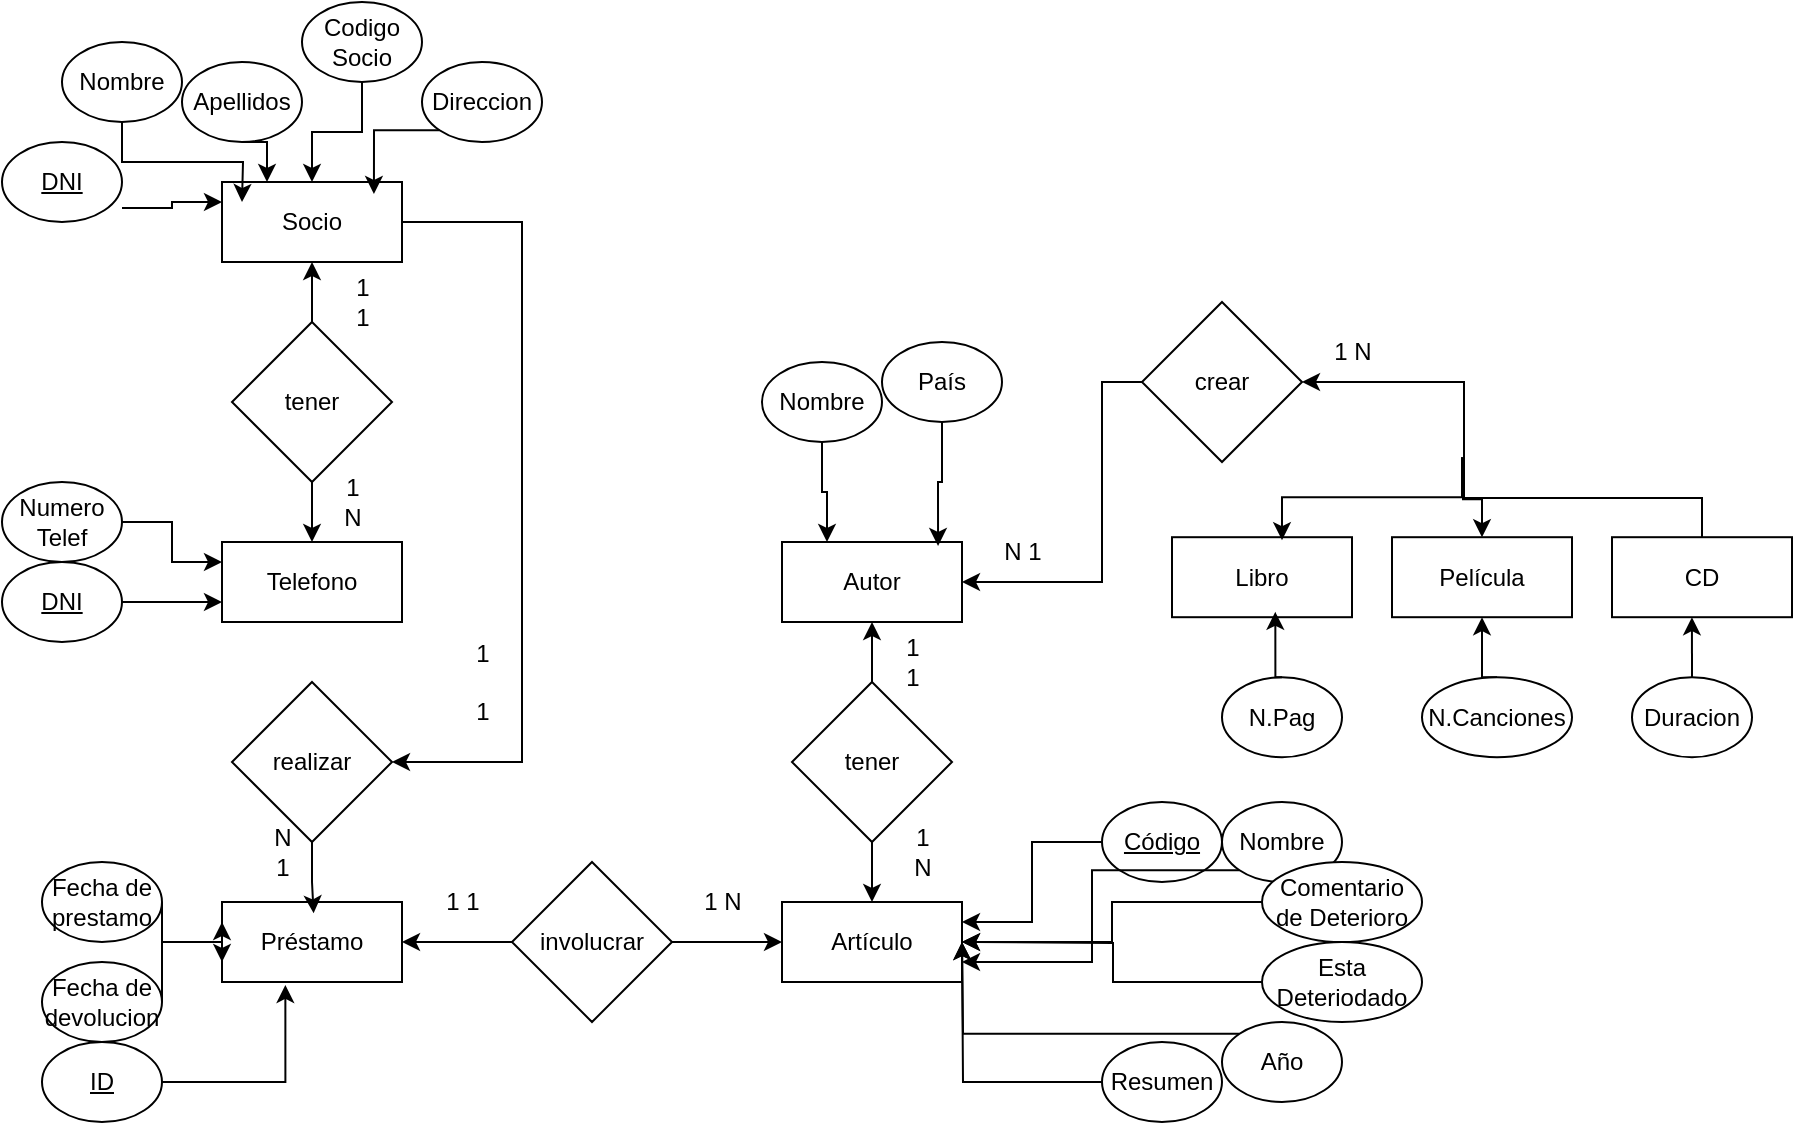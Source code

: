 <mxfile version="22.0.4" type="github">
  <diagram id="R2lEEEUBdFMjLlhIrx00" name="Page-1">
    <mxGraphModel dx="1195" dy="683" grid="1" gridSize="10" guides="1" tooltips="1" connect="1" arrows="1" fold="1" page="1" pageScale="1" pageWidth="850" pageHeight="1100" math="0" shadow="0" extFonts="Permanent Marker^https://fonts.googleapis.com/css?family=Permanent+Marker">
      <root>
        <mxCell id="0" />
        <mxCell id="1" parent="0" />
        <mxCell id="sgaFnyZZiUt3jDesd7pH-22" style="edgeStyle=orthogonalEdgeStyle;rounded=0;orthogonalLoop=1;jettySize=auto;html=1;exitX=1;exitY=0.5;exitDx=0;exitDy=0;entryX=1;entryY=0.5;entryDx=0;entryDy=0;" edge="1" parent="1" source="E6m6vIRPyxe-GZxMIqmL-1" target="E6m6vIRPyxe-GZxMIqmL-11">
          <mxGeometry relative="1" as="geometry">
            <Array as="points">
              <mxPoint x="350" y="250" />
              <mxPoint x="350" y="520" />
            </Array>
          </mxGeometry>
        </mxCell>
        <mxCell id="E6m6vIRPyxe-GZxMIqmL-1" value="Socio" style="rounded=0;whiteSpace=wrap;html=1;" parent="1" vertex="1">
          <mxGeometry x="200" y="230" width="90" height="40" as="geometry" />
        </mxCell>
        <mxCell id="E6m6vIRPyxe-GZxMIqmL-2" value="Telefono" style="rounded=0;whiteSpace=wrap;html=1;" parent="1" vertex="1">
          <mxGeometry x="200" y="410" width="90" height="40" as="geometry" />
        </mxCell>
        <mxCell id="E6m6vIRPyxe-GZxMIqmL-4" value="&lt;div&gt;Artículo&lt;/div&gt;" style="rounded=0;whiteSpace=wrap;html=1;" parent="1" vertex="1">
          <mxGeometry x="480" y="590" width="90" height="40" as="geometry" />
        </mxCell>
        <mxCell id="E6m6vIRPyxe-GZxMIqmL-5" value="Autor" style="rounded=0;whiteSpace=wrap;html=1;" parent="1" vertex="1">
          <mxGeometry x="480" y="410" width="90" height="40" as="geometry" />
        </mxCell>
        <mxCell id="E6m6vIRPyxe-GZxMIqmL-6" value="Libro" style="rounded=0;whiteSpace=wrap;html=1;" parent="1" vertex="1">
          <mxGeometry x="675" y="407.6" width="90" height="40" as="geometry" />
        </mxCell>
        <mxCell id="E6m6vIRPyxe-GZxMIqmL-7" value="CD" style="rounded=0;whiteSpace=wrap;html=1;" parent="1" vertex="1">
          <mxGeometry x="895" y="407.6" width="90" height="40" as="geometry" />
        </mxCell>
        <mxCell id="E6m6vIRPyxe-GZxMIqmL-8" value="Película" style="rounded=0;whiteSpace=wrap;html=1;" parent="1" vertex="1">
          <mxGeometry x="785" y="407.6" width="90" height="40" as="geometry" />
        </mxCell>
        <mxCell id="E6m6vIRPyxe-GZxMIqmL-9" value="Préstamo" style="rounded=0;whiteSpace=wrap;html=1;" parent="1" vertex="1">
          <mxGeometry x="200" y="590" width="90" height="40" as="geometry" />
        </mxCell>
        <mxCell id="sgaFnyZZiUt3jDesd7pH-12" style="edgeStyle=orthogonalEdgeStyle;rounded=0;orthogonalLoop=1;jettySize=auto;html=1;entryX=0.5;entryY=0;entryDx=0;entryDy=0;" edge="1" parent="1" source="E6m6vIRPyxe-GZxMIqmL-10" target="E6m6vIRPyxe-GZxMIqmL-2">
          <mxGeometry relative="1" as="geometry" />
        </mxCell>
        <mxCell id="sgaFnyZZiUt3jDesd7pH-13" style="edgeStyle=orthogonalEdgeStyle;rounded=0;orthogonalLoop=1;jettySize=auto;html=1;entryX=0.5;entryY=1;entryDx=0;entryDy=0;" edge="1" parent="1" source="E6m6vIRPyxe-GZxMIqmL-10" target="E6m6vIRPyxe-GZxMIqmL-1">
          <mxGeometry relative="1" as="geometry" />
        </mxCell>
        <mxCell id="E6m6vIRPyxe-GZxMIqmL-10" value="tener" style="rhombus;whiteSpace=wrap;html=1;" parent="1" vertex="1">
          <mxGeometry x="205" y="300" width="80" height="80" as="geometry" />
        </mxCell>
        <mxCell id="E6m6vIRPyxe-GZxMIqmL-11" value="realizar" style="rhombus;whiteSpace=wrap;html=1;" parent="1" vertex="1">
          <mxGeometry x="205" y="480" width="80" height="80" as="geometry" />
        </mxCell>
        <mxCell id="sgaFnyZZiUt3jDesd7pH-8" style="edgeStyle=orthogonalEdgeStyle;rounded=0;orthogonalLoop=1;jettySize=auto;html=1;exitX=1;exitY=0.5;exitDx=0;exitDy=0;entryX=0;entryY=0.5;entryDx=0;entryDy=0;" edge="1" parent="1" source="E6m6vIRPyxe-GZxMIqmL-12" target="E6m6vIRPyxe-GZxMIqmL-4">
          <mxGeometry relative="1" as="geometry" />
        </mxCell>
        <mxCell id="sgaFnyZZiUt3jDesd7pH-9" style="edgeStyle=orthogonalEdgeStyle;rounded=0;orthogonalLoop=1;jettySize=auto;html=1;entryX=1;entryY=0.5;entryDx=0;entryDy=0;" edge="1" parent="1" source="E6m6vIRPyxe-GZxMIqmL-12" target="E6m6vIRPyxe-GZxMIqmL-9">
          <mxGeometry relative="1" as="geometry" />
        </mxCell>
        <mxCell id="E6m6vIRPyxe-GZxMIqmL-12" value="involucrar" style="rhombus;whiteSpace=wrap;html=1;" parent="1" vertex="1">
          <mxGeometry x="345" y="570" width="80" height="80" as="geometry" />
        </mxCell>
        <mxCell id="sgaFnyZZiUt3jDesd7pH-6" style="edgeStyle=orthogonalEdgeStyle;rounded=0;orthogonalLoop=1;jettySize=auto;html=1;entryX=0.5;entryY=0;entryDx=0;entryDy=0;" edge="1" parent="1" source="E6m6vIRPyxe-GZxMIqmL-13" target="E6m6vIRPyxe-GZxMIqmL-4">
          <mxGeometry relative="1" as="geometry" />
        </mxCell>
        <mxCell id="sgaFnyZZiUt3jDesd7pH-7" style="edgeStyle=orthogonalEdgeStyle;rounded=0;orthogonalLoop=1;jettySize=auto;html=1;entryX=0.5;entryY=1;entryDx=0;entryDy=0;" edge="1" parent="1" source="E6m6vIRPyxe-GZxMIqmL-13" target="E6m6vIRPyxe-GZxMIqmL-5">
          <mxGeometry relative="1" as="geometry" />
        </mxCell>
        <mxCell id="E6m6vIRPyxe-GZxMIqmL-13" value="tener" style="rhombus;whiteSpace=wrap;html=1;" parent="1" vertex="1">
          <mxGeometry x="485" y="480" width="80" height="80" as="geometry" />
        </mxCell>
        <mxCell id="E6m6vIRPyxe-GZxMIqmL-19" style="edgeStyle=orthogonalEdgeStyle;rounded=0;orthogonalLoop=1;jettySize=auto;html=1;exitX=1;exitY=0.825;exitDx=0;exitDy=0;entryX=0;entryY=0.25;entryDx=0;entryDy=0;exitPerimeter=0;" parent="1" source="E6m6vIRPyxe-GZxMIqmL-24" target="E6m6vIRPyxe-GZxMIqmL-1" edge="1">
          <mxGeometry relative="1" as="geometry" />
        </mxCell>
        <mxCell id="E6m6vIRPyxe-GZxMIqmL-27" style="edgeStyle=orthogonalEdgeStyle;rounded=0;orthogonalLoop=1;jettySize=auto;html=1;exitX=1;exitY=0.5;exitDx=0;exitDy=0;entryX=0;entryY=0.75;entryDx=0;entryDy=0;" parent="1" source="E6m6vIRPyxe-GZxMIqmL-14" target="E6m6vIRPyxe-GZxMIqmL-2" edge="1">
          <mxGeometry relative="1" as="geometry" />
        </mxCell>
        <mxCell id="E6m6vIRPyxe-GZxMIqmL-14" value="DNI" style="ellipse;whiteSpace=wrap;html=1;fontStyle=4" parent="1" vertex="1">
          <mxGeometry x="90" y="420" width="60" height="40" as="geometry" />
        </mxCell>
        <mxCell id="E6m6vIRPyxe-GZxMIqmL-20" style="edgeStyle=orthogonalEdgeStyle;rounded=0;orthogonalLoop=1;jettySize=auto;html=1;exitX=0.5;exitY=1;exitDx=0;exitDy=0;" parent="1" source="E6m6vIRPyxe-GZxMIqmL-15" edge="1">
          <mxGeometry relative="1" as="geometry">
            <mxPoint x="210" y="240" as="targetPoint" />
          </mxGeometry>
        </mxCell>
        <mxCell id="E6m6vIRPyxe-GZxMIqmL-15" value="Nombre" style="ellipse;whiteSpace=wrap;html=1;" parent="1" vertex="1">
          <mxGeometry x="120" y="160" width="60" height="40" as="geometry" />
        </mxCell>
        <mxCell id="E6m6vIRPyxe-GZxMIqmL-21" style="edgeStyle=orthogonalEdgeStyle;rounded=0;orthogonalLoop=1;jettySize=auto;html=1;exitX=0.5;exitY=1;exitDx=0;exitDy=0;entryX=0.25;entryY=0;entryDx=0;entryDy=0;" parent="1" source="E6m6vIRPyxe-GZxMIqmL-16" target="E6m6vIRPyxe-GZxMIqmL-1" edge="1">
          <mxGeometry relative="1" as="geometry" />
        </mxCell>
        <mxCell id="E6m6vIRPyxe-GZxMIqmL-16" value="Apellidos" style="ellipse;whiteSpace=wrap;html=1;" parent="1" vertex="1">
          <mxGeometry x="180" y="170" width="60" height="40" as="geometry" />
        </mxCell>
        <mxCell id="E6m6vIRPyxe-GZxMIqmL-22" style="edgeStyle=orthogonalEdgeStyle;rounded=0;orthogonalLoop=1;jettySize=auto;html=1;exitX=0.5;exitY=1;exitDx=0;exitDy=0;entryX=0.5;entryY=0;entryDx=0;entryDy=0;" parent="1" source="E6m6vIRPyxe-GZxMIqmL-17" target="E6m6vIRPyxe-GZxMIqmL-1" edge="1">
          <mxGeometry relative="1" as="geometry" />
        </mxCell>
        <mxCell id="E6m6vIRPyxe-GZxMIqmL-17" value="Codigo Socio" style="ellipse;whiteSpace=wrap;html=1;" parent="1" vertex="1">
          <mxGeometry x="240" y="140" width="60" height="40" as="geometry" />
        </mxCell>
        <mxCell id="E6m6vIRPyxe-GZxMIqmL-18" value="Direccion" style="ellipse;whiteSpace=wrap;html=1;" parent="1" vertex="1">
          <mxGeometry x="300" y="170" width="60" height="40" as="geometry" />
        </mxCell>
        <mxCell id="E6m6vIRPyxe-GZxMIqmL-23" style="edgeStyle=orthogonalEdgeStyle;rounded=0;orthogonalLoop=1;jettySize=auto;html=1;exitX=0;exitY=1;exitDx=0;exitDy=0;entryX=0.844;entryY=0.15;entryDx=0;entryDy=0;entryPerimeter=0;" parent="1" source="E6m6vIRPyxe-GZxMIqmL-18" target="E6m6vIRPyxe-GZxMIqmL-1" edge="1">
          <mxGeometry relative="1" as="geometry" />
        </mxCell>
        <mxCell id="E6m6vIRPyxe-GZxMIqmL-24" value="DNI" style="ellipse;whiteSpace=wrap;html=1;fontStyle=4" parent="1" vertex="1">
          <mxGeometry x="90" y="210" width="60" height="40" as="geometry" />
        </mxCell>
        <mxCell id="E6m6vIRPyxe-GZxMIqmL-28" style="edgeStyle=orthogonalEdgeStyle;rounded=0;orthogonalLoop=1;jettySize=auto;html=1;exitX=1;exitY=0.5;exitDx=0;exitDy=0;entryX=0;entryY=0.25;entryDx=0;entryDy=0;" parent="1" source="E6m6vIRPyxe-GZxMIqmL-25" target="E6m6vIRPyxe-GZxMIqmL-2" edge="1">
          <mxGeometry relative="1" as="geometry" />
        </mxCell>
        <mxCell id="E6m6vIRPyxe-GZxMIqmL-25" value="Numero Telef" style="ellipse;whiteSpace=wrap;html=1;" parent="1" vertex="1">
          <mxGeometry x="90" y="380" width="60" height="40" as="geometry" />
        </mxCell>
        <mxCell id="E6m6vIRPyxe-GZxMIqmL-30" style="edgeStyle=orthogonalEdgeStyle;rounded=0;orthogonalLoop=1;jettySize=auto;html=1;exitX=0;exitY=0.5;exitDx=0;exitDy=0;entryX=1;entryY=0.25;entryDx=0;entryDy=0;" parent="1" source="E6m6vIRPyxe-GZxMIqmL-29" target="E6m6vIRPyxe-GZxMIqmL-4" edge="1">
          <mxGeometry relative="1" as="geometry" />
        </mxCell>
        <mxCell id="E6m6vIRPyxe-GZxMIqmL-29" value="Código" style="ellipse;whiteSpace=wrap;html=1;fontStyle=4" parent="1" vertex="1">
          <mxGeometry x="640" y="540" width="60" height="40" as="geometry" />
        </mxCell>
        <mxCell id="E6m6vIRPyxe-GZxMIqmL-37" style="edgeStyle=orthogonalEdgeStyle;rounded=0;orthogonalLoop=1;jettySize=auto;html=1;exitX=0;exitY=1;exitDx=0;exitDy=0;entryX=1;entryY=0.75;entryDx=0;entryDy=0;" parent="1" source="E6m6vIRPyxe-GZxMIqmL-31" target="E6m6vIRPyxe-GZxMIqmL-4" edge="1">
          <mxGeometry relative="1" as="geometry" />
        </mxCell>
        <mxCell id="E6m6vIRPyxe-GZxMIqmL-31" value="Nombre" style="ellipse;whiteSpace=wrap;html=1;fontStyle=0" parent="1" vertex="1">
          <mxGeometry x="700" y="540" width="60" height="40" as="geometry" />
        </mxCell>
        <mxCell id="E6m6vIRPyxe-GZxMIqmL-40" style="edgeStyle=orthogonalEdgeStyle;rounded=0;orthogonalLoop=1;jettySize=auto;html=1;exitX=0;exitY=0;exitDx=0;exitDy=0;" parent="1" source="E6m6vIRPyxe-GZxMIqmL-32" edge="1">
          <mxGeometry relative="1" as="geometry">
            <mxPoint x="570" y="610" as="targetPoint" />
          </mxGeometry>
        </mxCell>
        <mxCell id="E6m6vIRPyxe-GZxMIqmL-32" value="Año" style="ellipse;whiteSpace=wrap;html=1;fontStyle=0" parent="1" vertex="1">
          <mxGeometry x="700" y="650" width="60" height="40" as="geometry" />
        </mxCell>
        <mxCell id="E6m6vIRPyxe-GZxMIqmL-41" style="edgeStyle=orthogonalEdgeStyle;rounded=0;orthogonalLoop=1;jettySize=auto;html=1;exitX=0;exitY=0.5;exitDx=0;exitDy=0;" parent="1" source="E6m6vIRPyxe-GZxMIqmL-33" edge="1">
          <mxGeometry relative="1" as="geometry">
            <mxPoint x="570" y="610" as="targetPoint" />
          </mxGeometry>
        </mxCell>
        <mxCell id="E6m6vIRPyxe-GZxMIqmL-33" value="Resumen" style="ellipse;whiteSpace=wrap;html=1;fontStyle=0" parent="1" vertex="1">
          <mxGeometry x="640" y="660" width="60" height="40" as="geometry" />
        </mxCell>
        <mxCell id="E6m6vIRPyxe-GZxMIqmL-39" style="edgeStyle=orthogonalEdgeStyle;rounded=0;orthogonalLoop=1;jettySize=auto;html=1;exitX=0;exitY=0.5;exitDx=0;exitDy=0;" parent="1" source="E6m6vIRPyxe-GZxMIqmL-34" edge="1">
          <mxGeometry relative="1" as="geometry">
            <mxPoint x="570" y="610" as="targetPoint" />
          </mxGeometry>
        </mxCell>
        <mxCell id="E6m6vIRPyxe-GZxMIqmL-34" value="Esta Deteriodado" style="ellipse;whiteSpace=wrap;html=1;fontStyle=0" parent="1" vertex="1">
          <mxGeometry x="720" y="610" width="80" height="40" as="geometry" />
        </mxCell>
        <mxCell id="E6m6vIRPyxe-GZxMIqmL-38" style="edgeStyle=orthogonalEdgeStyle;rounded=0;orthogonalLoop=1;jettySize=auto;html=1;exitX=0;exitY=0.5;exitDx=0;exitDy=0;entryX=1;entryY=0.5;entryDx=0;entryDy=0;" parent="1" source="E6m6vIRPyxe-GZxMIqmL-36" target="E6m6vIRPyxe-GZxMIqmL-4" edge="1">
          <mxGeometry relative="1" as="geometry" />
        </mxCell>
        <mxCell id="E6m6vIRPyxe-GZxMIqmL-36" value="Comentario de Deterioro" style="ellipse;whiteSpace=wrap;html=1;fontStyle=0" parent="1" vertex="1">
          <mxGeometry x="720" y="570" width="80" height="40" as="geometry" />
        </mxCell>
        <mxCell id="E6m6vIRPyxe-GZxMIqmL-42" value="País" style="ellipse;whiteSpace=wrap;html=1;fontStyle=0" parent="1" vertex="1">
          <mxGeometry x="530" y="310" width="60" height="40" as="geometry" />
        </mxCell>
        <mxCell id="E6m6vIRPyxe-GZxMIqmL-44" style="edgeStyle=orthogonalEdgeStyle;rounded=0;orthogonalLoop=1;jettySize=auto;html=1;exitX=0.5;exitY=1;exitDx=0;exitDy=0;entryX=0.25;entryY=0;entryDx=0;entryDy=0;" parent="1" source="E6m6vIRPyxe-GZxMIqmL-43" target="E6m6vIRPyxe-GZxMIqmL-5" edge="1">
          <mxGeometry relative="1" as="geometry" />
        </mxCell>
        <mxCell id="E6m6vIRPyxe-GZxMIqmL-43" value="Nombre" style="ellipse;whiteSpace=wrap;html=1;fontStyle=0" parent="1" vertex="1">
          <mxGeometry x="470" y="320" width="60" height="40" as="geometry" />
        </mxCell>
        <mxCell id="E6m6vIRPyxe-GZxMIqmL-45" style="edgeStyle=orthogonalEdgeStyle;rounded=0;orthogonalLoop=1;jettySize=auto;html=1;exitX=0.5;exitY=1;exitDx=0;exitDy=0;entryX=0.867;entryY=0.05;entryDx=0;entryDy=0;entryPerimeter=0;" parent="1" source="E6m6vIRPyxe-GZxMIqmL-42" target="E6m6vIRPyxe-GZxMIqmL-5" edge="1">
          <mxGeometry relative="1" as="geometry" />
        </mxCell>
        <mxCell id="E6m6vIRPyxe-GZxMIqmL-46" value="ID" style="ellipse;whiteSpace=wrap;html=1;fontStyle=4" parent="1" vertex="1">
          <mxGeometry x="110" y="660" width="60" height="40" as="geometry" />
        </mxCell>
        <mxCell id="sgaFnyZZiUt3jDesd7pH-20" style="edgeStyle=orthogonalEdgeStyle;rounded=0;orthogonalLoop=1;jettySize=auto;html=1;exitX=1;exitY=0.5;exitDx=0;exitDy=0;entryX=0;entryY=0.25;entryDx=0;entryDy=0;" edge="1" parent="1" source="E6m6vIRPyxe-GZxMIqmL-47" target="E6m6vIRPyxe-GZxMIqmL-9">
          <mxGeometry relative="1" as="geometry">
            <Array as="points">
              <mxPoint x="170" y="610" />
              <mxPoint x="200" y="610" />
            </Array>
          </mxGeometry>
        </mxCell>
        <mxCell id="E6m6vIRPyxe-GZxMIqmL-47" value="Fecha de prestamo" style="ellipse;whiteSpace=wrap;html=1;" parent="1" vertex="1">
          <mxGeometry x="110" y="570" width="60" height="40" as="geometry" />
        </mxCell>
        <mxCell id="sgaFnyZZiUt3jDesd7pH-19" style="edgeStyle=orthogonalEdgeStyle;rounded=0;orthogonalLoop=1;jettySize=auto;html=1;exitX=1;exitY=0.5;exitDx=0;exitDy=0;entryX=0;entryY=0.75;entryDx=0;entryDy=0;" edge="1" parent="1" source="E6m6vIRPyxe-GZxMIqmL-48" target="E6m6vIRPyxe-GZxMIqmL-9">
          <mxGeometry relative="1" as="geometry">
            <Array as="points">
              <mxPoint x="170" y="610" />
              <mxPoint x="200" y="610" />
            </Array>
          </mxGeometry>
        </mxCell>
        <mxCell id="E6m6vIRPyxe-GZxMIqmL-48" value="Fecha de devolucion" style="ellipse;whiteSpace=wrap;html=1;" parent="1" vertex="1">
          <mxGeometry x="110" y="620" width="60" height="40" as="geometry" />
        </mxCell>
        <mxCell id="E6m6vIRPyxe-GZxMIqmL-50" value="Duracion" style="ellipse;whiteSpace=wrap;html=1;fontStyle=0" parent="1" vertex="1">
          <mxGeometry x="905" y="477.6" width="60" height="40" as="geometry" />
        </mxCell>
        <mxCell id="E6m6vIRPyxe-GZxMIqmL-52" value="N.Pag" style="ellipse;whiteSpace=wrap;html=1;fontStyle=0" parent="1" vertex="1">
          <mxGeometry x="700" y="477.6" width="60" height="40" as="geometry" />
        </mxCell>
        <mxCell id="sgaFnyZZiUt3jDesd7pH-16" style="edgeStyle=orthogonalEdgeStyle;rounded=0;orthogonalLoop=1;jettySize=auto;html=1;exitX=0.5;exitY=0;exitDx=0;exitDy=0;entryX=0.5;entryY=1;entryDx=0;entryDy=0;" edge="1" parent="1" source="E6m6vIRPyxe-GZxMIqmL-53" target="E6m6vIRPyxe-GZxMIqmL-8">
          <mxGeometry relative="1" as="geometry" />
        </mxCell>
        <mxCell id="E6m6vIRPyxe-GZxMIqmL-53" value="N.Canciones" style="ellipse;whiteSpace=wrap;html=1;fontStyle=0" parent="1" vertex="1">
          <mxGeometry x="800" y="477.6" width="75" height="40" as="geometry" />
        </mxCell>
        <mxCell id="sgaFnyZZiUt3jDesd7pH-3" style="edgeStyle=orthogonalEdgeStyle;rounded=0;orthogonalLoop=1;jettySize=auto;html=1;exitX=0.5;exitY=1;exitDx=0;exitDy=0;entryX=0.5;entryY=0;entryDx=0;entryDy=0;" edge="1" parent="1" target="E6m6vIRPyxe-GZxMIqmL-8">
          <mxGeometry relative="1" as="geometry">
            <mxPoint x="820" y="367.6" as="sourcePoint" />
          </mxGeometry>
        </mxCell>
        <mxCell id="sgaFnyZZiUt3jDesd7pH-32" style="edgeStyle=orthogonalEdgeStyle;rounded=0;orthogonalLoop=1;jettySize=auto;html=1;entryX=1;entryY=0.5;entryDx=0;entryDy=0;" edge="1" parent="1" source="sgaFnyZZiUt3jDesd7pH-1" target="E6m6vIRPyxe-GZxMIqmL-5">
          <mxGeometry relative="1" as="geometry">
            <Array as="points">
              <mxPoint x="640" y="330" />
              <mxPoint x="640" y="430" />
            </Array>
          </mxGeometry>
        </mxCell>
        <mxCell id="sgaFnyZZiUt3jDesd7pH-1" value="crear" style="rhombus;whiteSpace=wrap;html=1;" vertex="1" parent="1">
          <mxGeometry x="660" y="290" width="80" height="80" as="geometry" />
        </mxCell>
        <mxCell id="sgaFnyZZiUt3jDesd7pH-2" style="edgeStyle=orthogonalEdgeStyle;rounded=0;orthogonalLoop=1;jettySize=auto;html=1;exitX=0.5;exitY=1;exitDx=0;exitDy=0;entryX=0.611;entryY=0.037;entryDx=0;entryDy=0;entryPerimeter=0;" edge="1" parent="1" target="E6m6vIRPyxe-GZxMIqmL-6">
          <mxGeometry relative="1" as="geometry">
            <mxPoint x="820" y="367.6" as="sourcePoint" />
            <Array as="points">
              <mxPoint x="730" y="387.6" />
            </Array>
          </mxGeometry>
        </mxCell>
        <mxCell id="sgaFnyZZiUt3jDesd7pH-4" style="edgeStyle=orthogonalEdgeStyle;rounded=0;orthogonalLoop=1;jettySize=auto;html=1;exitX=0.5;exitY=0;exitDx=0;exitDy=0;entryX=1;entryY=0.5;entryDx=0;entryDy=0;" edge="1" parent="1" source="E6m6vIRPyxe-GZxMIqmL-7" target="sgaFnyZZiUt3jDesd7pH-1">
          <mxGeometry relative="1" as="geometry">
            <mxPoint x="820.8" y="362.4" as="targetPoint" />
            <Array as="points">
              <mxPoint x="940" y="388" />
              <mxPoint x="821" y="388" />
              <mxPoint x="821" y="330" />
            </Array>
          </mxGeometry>
        </mxCell>
        <mxCell id="sgaFnyZZiUt3jDesd7pH-10" style="edgeStyle=orthogonalEdgeStyle;rounded=0;orthogonalLoop=1;jettySize=auto;html=1;entryX=0.509;entryY=0.142;entryDx=0;entryDy=0;entryPerimeter=0;" edge="1" parent="1" source="E6m6vIRPyxe-GZxMIqmL-11" target="E6m6vIRPyxe-GZxMIqmL-9">
          <mxGeometry relative="1" as="geometry" />
        </mxCell>
        <mxCell id="sgaFnyZZiUt3jDesd7pH-15" style="edgeStyle=orthogonalEdgeStyle;rounded=0;orthogonalLoop=1;jettySize=auto;html=1;exitX=0.5;exitY=0;exitDx=0;exitDy=0;entryX=0.574;entryY=0.933;entryDx=0;entryDy=0;entryPerimeter=0;" edge="1" parent="1" source="E6m6vIRPyxe-GZxMIqmL-52" target="E6m6vIRPyxe-GZxMIqmL-6">
          <mxGeometry relative="1" as="geometry" />
        </mxCell>
        <mxCell id="sgaFnyZZiUt3jDesd7pH-17" style="edgeStyle=orthogonalEdgeStyle;rounded=0;orthogonalLoop=1;jettySize=auto;html=1;exitX=0.5;exitY=0;exitDx=0;exitDy=0;entryX=0.444;entryY=1;entryDx=0;entryDy=0;entryPerimeter=0;" edge="1" parent="1" source="E6m6vIRPyxe-GZxMIqmL-50" target="E6m6vIRPyxe-GZxMIqmL-7">
          <mxGeometry relative="1" as="geometry" />
        </mxCell>
        <mxCell id="sgaFnyZZiUt3jDesd7pH-18" style="edgeStyle=orthogonalEdgeStyle;rounded=0;orthogonalLoop=1;jettySize=auto;html=1;exitX=1;exitY=0.5;exitDx=0;exitDy=0;entryX=0.352;entryY=1.037;entryDx=0;entryDy=0;entryPerimeter=0;" edge="1" parent="1" source="E6m6vIRPyxe-GZxMIqmL-46" target="E6m6vIRPyxe-GZxMIqmL-9">
          <mxGeometry relative="1" as="geometry" />
        </mxCell>
        <mxCell id="sgaFnyZZiUt3jDesd7pH-23" value="1&lt;br&gt;1" style="text;html=1;align=center;verticalAlign=middle;resizable=0;points=[];autosize=1;strokeColor=none;fillColor=none;" vertex="1" parent="1">
          <mxGeometry x="255" y="270" width="30" height="40" as="geometry" />
        </mxCell>
        <mxCell id="sgaFnyZZiUt3jDesd7pH-24" value="1&lt;br&gt;N&lt;br&gt;" style="text;html=1;align=center;verticalAlign=middle;resizable=0;points=[];autosize=1;strokeColor=none;fillColor=none;" vertex="1" parent="1">
          <mxGeometry x="250" y="370" width="30" height="40" as="geometry" />
        </mxCell>
        <mxCell id="sgaFnyZZiUt3jDesd7pH-25" value="N&lt;br&gt;1" style="text;html=1;align=center;verticalAlign=middle;resizable=0;points=[];autosize=1;strokeColor=none;fillColor=none;" vertex="1" parent="1">
          <mxGeometry x="215" y="545" width="30" height="40" as="geometry" />
        </mxCell>
        <mxCell id="sgaFnyZZiUt3jDesd7pH-26" value="1&lt;br&gt;&lt;br&gt;1" style="text;html=1;align=center;verticalAlign=middle;resizable=0;points=[];autosize=1;strokeColor=none;fillColor=none;" vertex="1" parent="1">
          <mxGeometry x="315" y="450" width="30" height="60" as="geometry" />
        </mxCell>
        <mxCell id="sgaFnyZZiUt3jDesd7pH-27" value="1 N" style="text;html=1;align=center;verticalAlign=middle;resizable=0;points=[];autosize=1;strokeColor=none;fillColor=none;" vertex="1" parent="1">
          <mxGeometry x="430" y="575" width="40" height="30" as="geometry" />
        </mxCell>
        <mxCell id="sgaFnyZZiUt3jDesd7pH-28" value="1 1" style="text;html=1;align=center;verticalAlign=middle;resizable=0;points=[];autosize=1;strokeColor=none;fillColor=none;" vertex="1" parent="1">
          <mxGeometry x="300" y="575" width="40" height="30" as="geometry" />
        </mxCell>
        <mxCell id="sgaFnyZZiUt3jDesd7pH-29" value="1&lt;br&gt;1" style="text;html=1;align=center;verticalAlign=middle;resizable=0;points=[];autosize=1;strokeColor=none;fillColor=none;" vertex="1" parent="1">
          <mxGeometry x="530" y="450" width="30" height="40" as="geometry" />
        </mxCell>
        <mxCell id="sgaFnyZZiUt3jDesd7pH-30" value="1&lt;br&gt;N" style="text;html=1;align=center;verticalAlign=middle;resizable=0;points=[];autosize=1;strokeColor=none;fillColor=none;" vertex="1" parent="1">
          <mxGeometry x="535" y="545" width="30" height="40" as="geometry" />
        </mxCell>
        <mxCell id="sgaFnyZZiUt3jDesd7pH-33" value="1 N" style="text;html=1;align=center;verticalAlign=middle;resizable=0;points=[];autosize=1;strokeColor=none;fillColor=none;" vertex="1" parent="1">
          <mxGeometry x="745" y="300" width="40" height="30" as="geometry" />
        </mxCell>
        <mxCell id="sgaFnyZZiUt3jDesd7pH-34" value="N 1" style="text;html=1;align=center;verticalAlign=middle;resizable=0;points=[];autosize=1;strokeColor=none;fillColor=none;" vertex="1" parent="1">
          <mxGeometry x="580" y="400" width="40" height="30" as="geometry" />
        </mxCell>
      </root>
    </mxGraphModel>
  </diagram>
</mxfile>
